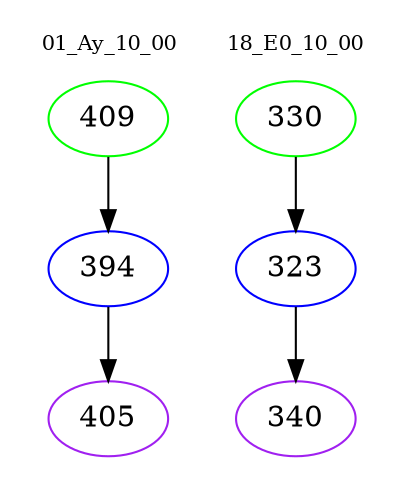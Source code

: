 digraph{
subgraph cluster_0 {
color = white
label = "01_Ay_10_00";
fontsize=10;
T0_409 [label="409", color="green"]
T0_409 -> T0_394 [color="black"]
T0_394 [label="394", color="blue"]
T0_394 -> T0_405 [color="black"]
T0_405 [label="405", color="purple"]
}
subgraph cluster_1 {
color = white
label = "18_E0_10_00";
fontsize=10;
T1_330 [label="330", color="green"]
T1_330 -> T1_323 [color="black"]
T1_323 [label="323", color="blue"]
T1_323 -> T1_340 [color="black"]
T1_340 [label="340", color="purple"]
}
}
